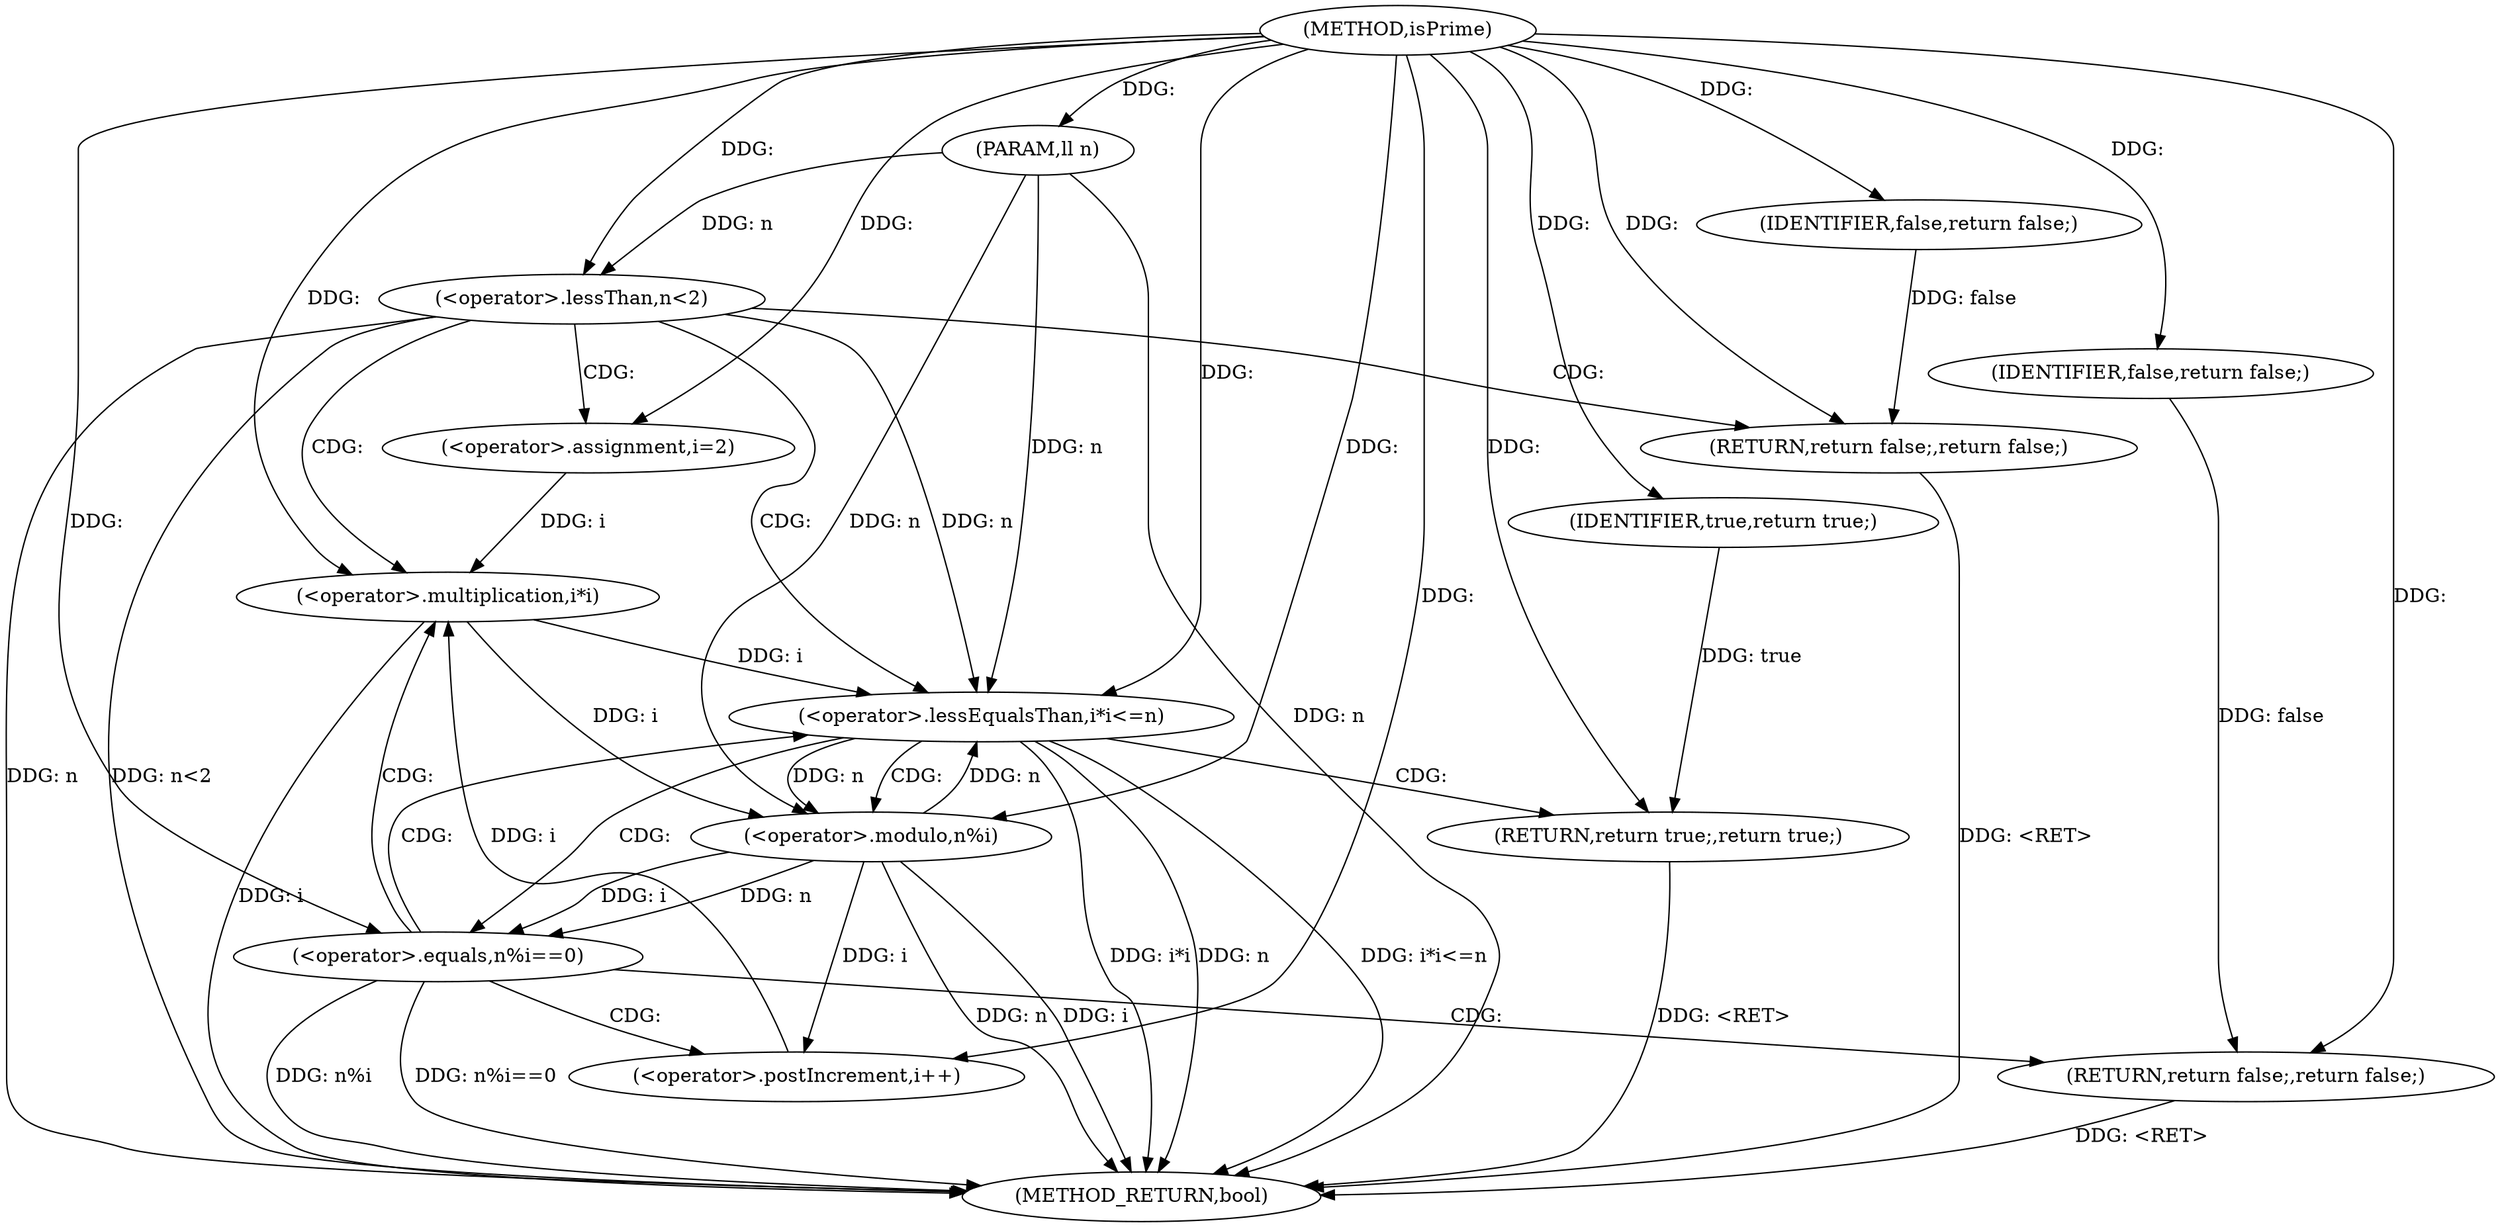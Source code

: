 digraph "isPrime" {  
"1000104" [label = "(METHOD,isPrime)" ]
"1000136" [label = "(METHOD_RETURN,bool)" ]
"1000105" [label = "(PARAM,ll n)" ]
"1000134" [label = "(RETURN,return true;,return true;)" ]
"1000108" [label = "(<operator>.lessThan,n<2)" ]
"1000111" [label = "(RETURN,return false;,return false;)" ]
"1000115" [label = "(<operator>.assignment,i=2)" ]
"1000118" [label = "(<operator>.lessEqualsThan,i*i<=n)" ]
"1000123" [label = "(<operator>.postIncrement,i++)" ]
"1000135" [label = "(IDENTIFIER,true,return true;)" ]
"1000112" [label = "(IDENTIFIER,false,return false;)" ]
"1000119" [label = "(<operator>.multiplication,i*i)" ]
"1000127" [label = "(<operator>.equals,n%i==0)" ]
"1000132" [label = "(RETURN,return false;,return false;)" ]
"1000133" [label = "(IDENTIFIER,false,return false;)" ]
"1000128" [label = "(<operator>.modulo,n%i)" ]
  "1000111" -> "1000136"  [ label = "DDG: <RET>"] 
  "1000105" -> "1000136"  [ label = "DDG: n"] 
  "1000108" -> "1000136"  [ label = "DDG: n"] 
  "1000108" -> "1000136"  [ label = "DDG: n<2"] 
  "1000119" -> "1000136"  [ label = "DDG: i"] 
  "1000118" -> "1000136"  [ label = "DDG: i*i"] 
  "1000118" -> "1000136"  [ label = "DDG: n"] 
  "1000118" -> "1000136"  [ label = "DDG: i*i<=n"] 
  "1000128" -> "1000136"  [ label = "DDG: n"] 
  "1000128" -> "1000136"  [ label = "DDG: i"] 
  "1000127" -> "1000136"  [ label = "DDG: n%i"] 
  "1000127" -> "1000136"  [ label = "DDG: n%i==0"] 
  "1000134" -> "1000136"  [ label = "DDG: <RET>"] 
  "1000132" -> "1000136"  [ label = "DDG: <RET>"] 
  "1000104" -> "1000105"  [ label = "DDG: "] 
  "1000135" -> "1000134"  [ label = "DDG: true"] 
  "1000104" -> "1000134"  [ label = "DDG: "] 
  "1000112" -> "1000111"  [ label = "DDG: false"] 
  "1000104" -> "1000111"  [ label = "DDG: "] 
  "1000104" -> "1000115"  [ label = "DDG: "] 
  "1000104" -> "1000135"  [ label = "DDG: "] 
  "1000105" -> "1000108"  [ label = "DDG: n"] 
  "1000104" -> "1000108"  [ label = "DDG: "] 
  "1000104" -> "1000112"  [ label = "DDG: "] 
  "1000119" -> "1000118"  [ label = "DDG: i"] 
  "1000108" -> "1000118"  [ label = "DDG: n"] 
  "1000128" -> "1000118"  [ label = "DDG: n"] 
  "1000105" -> "1000118"  [ label = "DDG: n"] 
  "1000104" -> "1000118"  [ label = "DDG: "] 
  "1000128" -> "1000123"  [ label = "DDG: i"] 
  "1000104" -> "1000123"  [ label = "DDG: "] 
  "1000115" -> "1000119"  [ label = "DDG: i"] 
  "1000123" -> "1000119"  [ label = "DDG: i"] 
  "1000104" -> "1000119"  [ label = "DDG: "] 
  "1000133" -> "1000132"  [ label = "DDG: false"] 
  "1000104" -> "1000132"  [ label = "DDG: "] 
  "1000128" -> "1000127"  [ label = "DDG: n"] 
  "1000128" -> "1000127"  [ label = "DDG: i"] 
  "1000104" -> "1000127"  [ label = "DDG: "] 
  "1000104" -> "1000133"  [ label = "DDG: "] 
  "1000118" -> "1000128"  [ label = "DDG: n"] 
  "1000105" -> "1000128"  [ label = "DDG: n"] 
  "1000104" -> "1000128"  [ label = "DDG: "] 
  "1000119" -> "1000128"  [ label = "DDG: i"] 
  "1000108" -> "1000119"  [ label = "CDG: "] 
  "1000108" -> "1000115"  [ label = "CDG: "] 
  "1000108" -> "1000118"  [ label = "CDG: "] 
  "1000108" -> "1000111"  [ label = "CDG: "] 
  "1000118" -> "1000128"  [ label = "CDG: "] 
  "1000118" -> "1000127"  [ label = "CDG: "] 
  "1000118" -> "1000134"  [ label = "CDG: "] 
  "1000127" -> "1000132"  [ label = "CDG: "] 
  "1000127" -> "1000123"  [ label = "CDG: "] 
  "1000127" -> "1000119"  [ label = "CDG: "] 
  "1000127" -> "1000118"  [ label = "CDG: "] 
}
